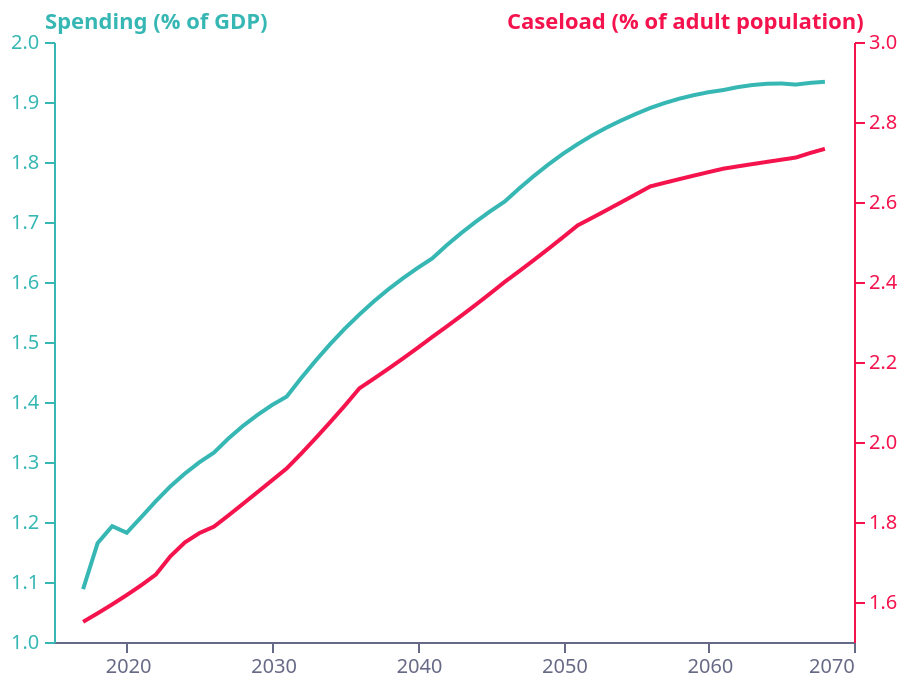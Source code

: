 {
  "config": {
    "view": {
      "continuousWidth": 400,
      "continuousHeight": 300,
      "stroke": null
    }
  },
  "layer": [
    {
      "mark": {
        "type": "line",
        "color": "#36B7B4"
      },
      "encoding": {
        "tooltip": [
          {
            "type": "quantitative",
            "field": "Year"
          },
          {
            "type": "quantitative",
            "field": "Spending"
          },
          {
            "type": "quantitative",
            "field": "Caseload"
          }
        ],
        "x": {
          "type": "quantitative",
          "axis": {
            "domainColor": "#676A86",
            "format": ".0f",
            "grid": false,
            "labelAngle": 0,
            "labelColor": "#676A86",
            "orient": "bottom",
            "tickColor": "#676A86",
            "tickCount": 6,
            "title": "",
            "titleAlign": "right",
            "titleAnchor": "end",
            "titleColor": "#676A86",
            "titleY": -15
          },
          "field": "Year"
        },
        "y": {
          "type": "quantitative",
          "axis": {
            "domainColor": "#36B7B4",
            "grid": false,
            "labelColor": "#36B7B4",
            "tickColor": "#36B7B4",
            "title": "Spending (% of GDP)",
            "titleAlign": "left",
            "titleAngle": 0,
            "titleBaseline": "bottom",
            "titleColor": "#36B7B4",
            "titleX": -5,
            "titleY": -5
          },
          "field": "Spending",
          "scale": {
            "domain": [
              1,
              2
            ]
          },
          "sort": []
        }
      }
    },
    {
      "mark": {
        "type": "line",
        "color": "#F4134D"
      },
      "encoding": {
        "tooltip": [
          {
            "type": "quantitative",
            "field": "Year"
          },
          {
            "type": "quantitative",
            "field": "Spending"
          },
          {
            "type": "quantitative",
            "field": "Caseload"
          }
        ],
        "x": {
          "type": "quantitative",
          "axis": {
            "domainColor": "#676A86",
            "format": ".0f",
            "grid": false,
            "labelAngle": 0,
            "labelColor": "#676A86",
            "orient": "bottom",
            "tickColor": "#676A86",
            "tickCount": 6,
            "title": "",
            "titleAlign": "right",
            "titleAnchor": "end",
            "titleColor": "#676A86",
            "titleY": -15
          },
          "field": "Year"
        },
        "y": {
          "type": "quantitative",
          "axis": {
            "domainColor": "#F4134D",
            "grid": false,
            "labelColor": "#F4134D",
            "tickColor": "#F4134D",
            "title": "Caseload (% of adult population)",
            "titleAlign": "right",
            "titleAngle": 0,
            "titleBaseline": "bottom",
            "titleColor": "#F4134D",
            "titleX": 5,
            "titleY": -5
          },
          "field": "Caseload",
          "scale": {
            "domain": [
              1.5,
              3
            ]
          },
          "sort": []
        }
      }
    }
  ],
  "data": {
    "name": "data-c3250d39e9ec28670336048f0ba15d43"
  },
  "height": 300,
  "resolve": {
    "scale": {
      "y": "independent"
    }
  },
  "title": "",
  "width": 400,
  "$schema": "https://vega.github.io/schema/vega-lite/v5.json",
  "datasets": {
    "data-c3250d39e9ec28670336048f0ba15d43": [
      {
        "Year": "2017",
        "Spending": 1.0880755767860704,
        "Caseload": 1.550470556547592
      },
      {
        "Year": "2018",
        "Spending": 1.1649258241672142,
        "Caseload": 1.571808439229093
      },
      {
        "Year": "2019",
        "Spending": 1.193050117263984,
        "Caseload": 1.594029984975503
      },
      {
        "Year": "2020",
        "Spending": 1.182043734634279,
        "Caseload": 1.6173808223292254
      },
      {
        "Year": "2021",
        "Spending": 1.20813683418206,
        "Caseload": 1.641975297755555
      },
      {
        "Year": "2022",
        "Spending": 1.2347233898983123,
        "Caseload": 1.6685651892363258
      },
      {
        "Year": "2023",
        "Spending": 1.2593550301905936,
        "Caseload": 1.7142024306330685
      },
      {
        "Year": "2024",
        "Spending": 1.2807793293704854,
        "Caseload": 1.7490909171684221
      },
      {
        "Year": "2025",
        "Spending": 1.2996600553368185,
        "Caseload": 1.7724155554460541
      },
      {
        "Year": "2026",
        "Spending": 1.315732784671207,
        "Caseload": 1.7885181509276236
      },
      {
        "Year": "2027",
        "Spending": 1.3394100244594416,
        "Caseload": 1.816683125435958
      },
      {
        "Year": "2028",
        "Spending": 1.36034242169676,
        "Caseload": 1.8457056971549177
      },
      {
        "Year": "2029",
        "Spending": 1.378652224033181,
        "Caseload": 1.874991259670189
      },
      {
        "Year": "2030",
        "Spending": 1.3951091562871958,
        "Caseload": 1.9044491508991401
      },
      {
        "Year": "2031",
        "Spending": 1.4090830875655527,
        "Caseload": 1.933994704302021
      },
      {
        "Year": "2032",
        "Spending": 1.4400643212630089,
        "Caseload": 1.9711977986018148
      },
      {
        "Year": "2033",
        "Spending": 1.4692552207545753,
        "Caseload": 2.010022855375027
      },
      {
        "Year": "2034",
        "Spending": 1.4968374001972962,
        "Caseload": 2.050095960826345
      },
      {
        "Year": "2035",
        "Spending": 1.5224921397504072,
        "Caseload": 2.0912368766522116
      },
      {
        "Year": "2036",
        "Spending": 1.5459728880082966,
        "Caseload": 2.1343790888473726
      },
      {
        "Year": "2037",
        "Spending": 1.567973847130702,
        "Caseload": 2.1585947757194552
      },
      {
        "Year": "2038",
        "Spending": 1.5880616904605929,
        "Caseload": 2.1834928828784825
      },
      {
        "Year": "2039",
        "Spending": 1.6064438043153875,
        "Caseload": 2.2090931572116737
      },
      {
        "Year": "2040",
        "Spending": 1.6234508074733038,
        "Caseload": 2.23541774568746
      },
      {
        "Year": "2041",
        "Spending": 1.6392607617492287,
        "Caseload": 2.26245178426704
      },
      {
        "Year": "2042",
        "Spending": 1.6613399590593507,
        "Caseload": 2.288746411601797
      },
      {
        "Year": "2043",
        "Spending": 1.6816502842262595,
        "Caseload": 2.3157014207016524
      },
      {
        "Year": "2044",
        "Spending": 1.70049686077251,
        "Caseload": 2.343333538858987
      },
      {
        "Year": "2045",
        "Spending": 1.7181140523248846,
        "Caseload": 2.3716496278095422
      },
      {
        "Year": "2046",
        "Spending": 1.734399482655074,
        "Caseload": 2.400668106635948
      },
      {
        "Year": "2047",
        "Spending": 1.756294994724436,
        "Caseload": 2.427585522383956
      },
      {
        "Year": "2048",
        "Spending": 1.7768924812532063,
        "Caseload": 2.455152734042299
      },
      {
        "Year": "2049",
        "Spending": 1.7961288476532027,
        "Caseload": 2.4833495176063027
      },
      {
        "Year": "2050",
        "Spending": 1.813840999285368,
        "Caseload": 2.5121571302588417
      },
      {
        "Year": "2051",
        "Spending": 1.8297935975863875,
        "Caseload": 2.54155070097316
      },
      {
        "Year": "2052",
        "Spending": 1.8444238689663612,
        "Caseload": 2.560583669359885
      },
      {
        "Year": "2053",
        "Spending": 1.857532391940444,
        "Caseload": 2.5799136896692385
      },
      {
        "Year": "2054",
        "Spending": 1.8692927230491445,
        "Caseload": 2.599485934959504
      },
      {
        "Year": "2055",
        "Spending": 1.8800756795457751,
        "Caseload": 2.619242026100811
      },
      {
        "Year": "2056",
        "Spending": 1.8901543412907504,
        "Caseload": 2.6391264114661803
      },
      {
        "Year": "2057",
        "Spending": 1.8984590188674733,
        "Caseload": 2.648249150457194
      },
      {
        "Year": "2058",
        "Spending": 1.9055918679953332,
        "Caseload": 2.657255919869097
      },
      {
        "Year": "2059",
        "Spending": 1.9114881091818727,
        "Caseload": 2.66608159271944
      },
      {
        "Year": "2060",
        "Spending": 1.9163298327304767,
        "Caseload": 2.674722896781892
      },
      {
        "Year": "2061",
        "Spending": 1.9198885024495673,
        "Caseload": 2.6832321140205444
      },
      {
        "Year": "2062",
        "Spending": 1.9247684976938648,
        "Caseload": 2.689030282101832
      },
      {
        "Year": "2063",
        "Spending": 1.928260556743743,
        "Caseload": 2.694698858439865
      },
      {
        "Year": "2064",
        "Spending": 1.9303496007515386,
        "Caseload": 2.7002591270863814
      },
      {
        "Year": "2065",
        "Spending": 1.9308662629434943,
        "Caseload": 2.705734703359174
      },
      {
        "Year": "2066",
        "Spending": 1.9290342074463058,
        "Caseload": 2.711153552040837
      },
      {
        "Year": "2067",
        "Spending": 1.931916379727491,
        "Caseload": 2.722664794355959
      },
      {
        "Year": "2068",
        "Spending": 1.9336945059614132,
        "Caseload": 2.733035674690106
      }
    ]
  }
}